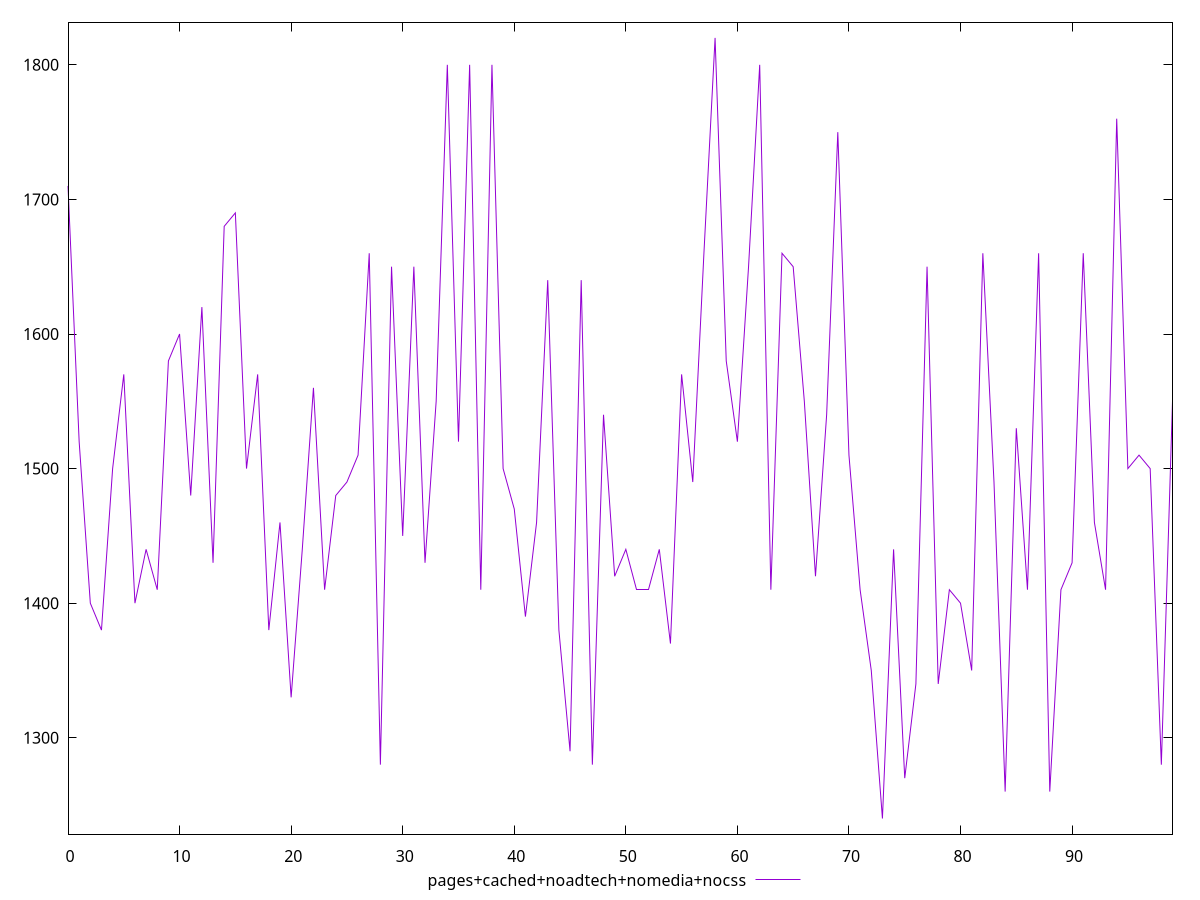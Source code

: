 reset

$pagesCachedNoadtechNomediaNocss <<EOF
0 1710
1 1520
2 1400
3 1380
4 1500
5 1570
6 1400
7 1440
8 1410
9 1580
10 1600
11 1480
12 1620
13 1430
14 1680
15 1690
16 1500
17 1570
18 1380
19 1460
20 1330
21 1440
22 1560
23 1410
24 1480
25 1490
26 1510
27 1660
28 1280
29 1650
30 1450
31 1650
32 1430
33 1550
34 1800
35 1520
36 1800
37 1410
38 1800
39 1500
40 1470
41 1390
42 1460
43 1640
44 1380
45 1290
46 1640
47 1280
48 1540
49 1420
50 1440
51 1410
52 1410
53 1440
54 1370
55 1570
56 1490
57 1660
58 1820
59 1580
60 1520
61 1650
62 1800
63 1410
64 1660
65 1650
66 1550
67 1420
68 1540
69 1750
70 1510
71 1410
72 1350
73 1240
74 1440
75 1270
76 1340
77 1650
78 1340
79 1410
80 1400
81 1350
82 1660
83 1490
84 1260
85 1530
86 1410
87 1660
88 1260
89 1410
90 1430
91 1660
92 1460
93 1410
94 1760
95 1500
96 1510
97 1500
98 1280
99 1550
EOF

set key outside below
set xrange [0:99]
set yrange [1228.4:1831.6]
set trange [1228.4:1831.6]
set terminal svg size 640, 500 enhanced background rgb 'white'
set output "report_00014_2021-02-09T15:56:05.503Z/uses-text-compression/comparison/line/4_vs_5.svg"

plot $pagesCachedNoadtechNomediaNocss title "pages+cached+noadtech+nomedia+nocss" with line

reset
